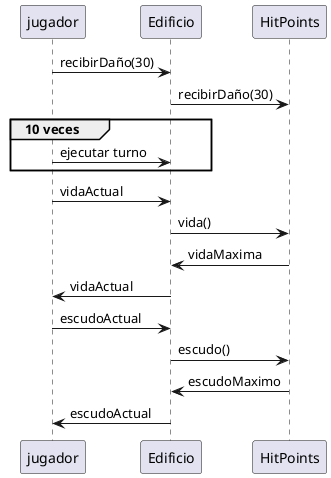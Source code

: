 @startuml
'https://plantuml.com/sequence-diagram

jugador -> Edificio: recibirDaño(30)
Edificio -> HitPoints: recibirDaño(30)
group 10 veces
    jugador -> Edificio: ejecutar turno
end

jugador -> Edificio: vidaActual
Edificio -> HitPoints: vida()
HitPoints -> Edificio: vidaMaxima
Edificio -> jugador: vidaActual

jugador -> Edificio: escudoActual
Edificio -> HitPoints: escudo()
HitPoints -> Edificio: escudoMaximo
Edificio -> jugador: escudoActual

@enduml